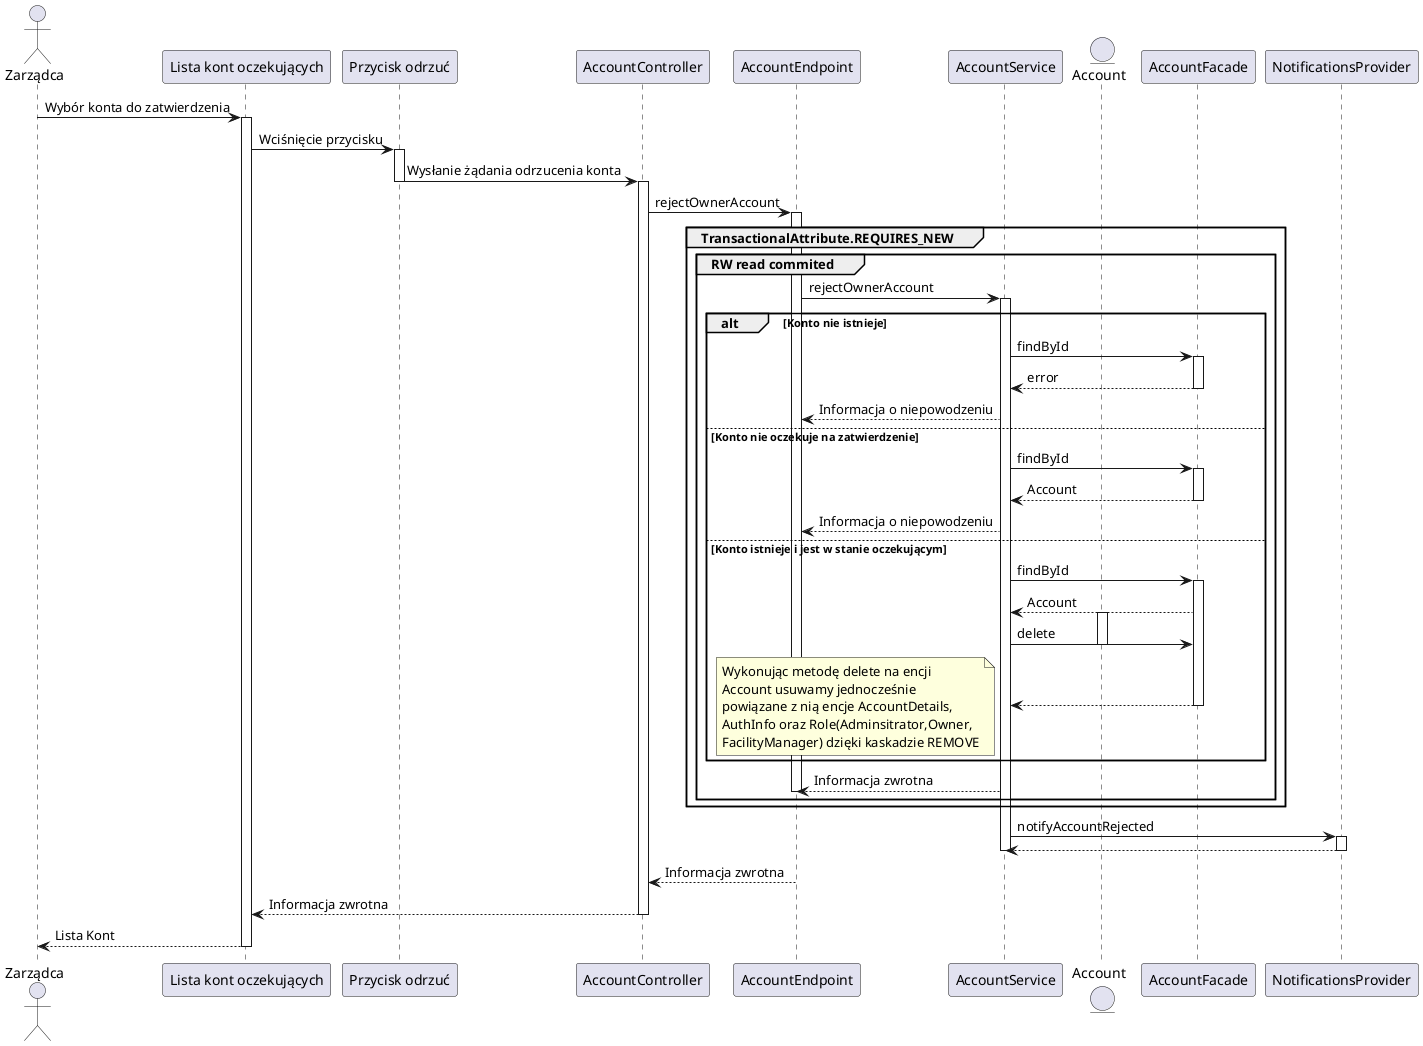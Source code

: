 @startuml
actor Zarządca
Zarządca -> "Lista kont oczekujących" : Wybór konta do zatwierdzenia
activate "Lista kont oczekujących"

"Lista kont oczekujących" -> "Przycisk odrzuć" : Wciśnięcie przycisku
activate "Przycisk odrzuć"
"Przycisk odrzuć" -> AccountController : Wysłanie żądania odrzucenia konta
deactivate "Przycisk odrzuć"
activate AccountController
AccountController -> AccountEndpoint : rejectOwnerAccount
group TransactionalAttribute.REQUIRES_NEW
group RW read commited
        activate AccountEndpoint
        AccountEndpoint -> AccountService : rejectOwnerAccount
        activate AccountService
        entity Account
            alt Konto nie istnieje
                AccountService -> AccountFacade : findById
                 activate AccountFacade
                AccountFacade --> AccountService : error
                deactivate AccountFacade
                AccountService --> AccountEndpoint: Informacja o niepowodzeniu
            else Konto nie oczekuje na zatwierdzenie
                AccountService -> AccountFacade : findById
                activate AccountFacade
                AccountFacade --> AccountService : Account
                deactivate AccountFacade
                AccountService --> AccountEndpoint: Informacja o niepowodzeniu
            else Konto istnieje i jest w stanie oczekującym
                AccountService -> AccountFacade : findById
                activate AccountFacade
                AccountFacade --> AccountService : Account
                activate Account
                AccountService -> AccountFacade : delete
                deactivate Account
                AccountFacade --> AccountService
                deactivate AccountFacade
                 note left : Wykonując metodę delete na encji \nAccount usuwamy jednocześnie\npowiązane z nią encje AccountDetails,\nAuthInfo oraz Role(Adminsitrator,Owner,\nFacilityManager) dzięki kaskadzie REMOVE
            end
        AccountService --> AccountEndpoint : Informacja zwrotna
        deactivate AccountEndpoint
end
end
AccountService -> NotificationsProvider : notifyAccountRejected
activate NotificationsProvider
NotificationsProvider --> AccountService
deactivate AccountService
deactivate NotificationsProvider
AccountEndpoint --> AccountController : Informacja zwrotna
AccountController --> "Lista kont oczekujących" :  Informacja zwrotna
deactivate AccountController
return Lista Kont
deactivate Zarządca
@enduml
